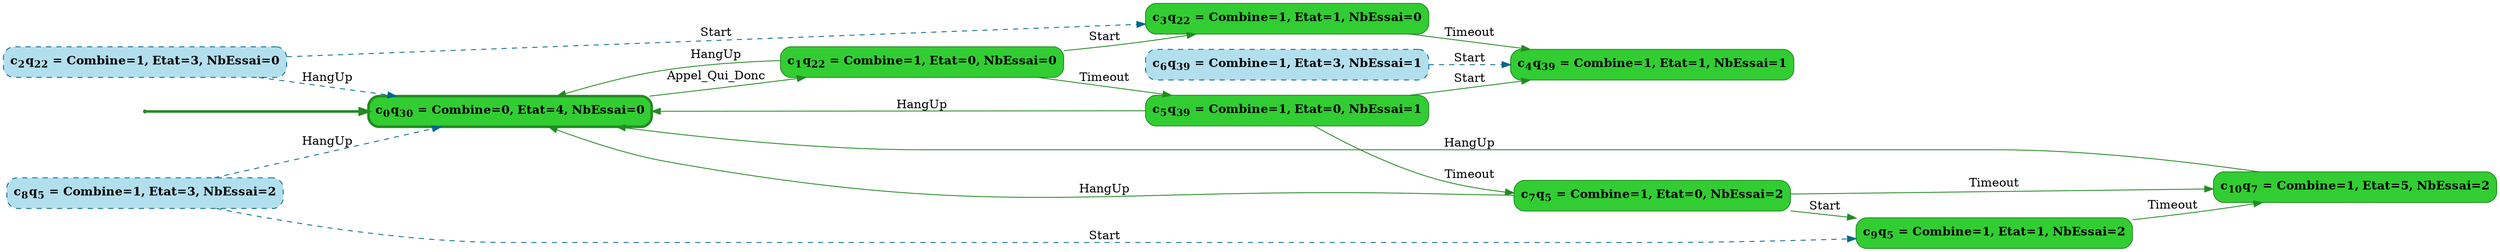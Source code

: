 digraph g {

	rankdir="LR"

	__invisible__[shape="point", color="forestgreen"]
	c0q30[label=<<b>c<sub>0</sub>q<sub>30</sub> = Combine=0, Etat=4, NbEssai=0</b>>, shape="box", style="rounded, filled", fillcolor="limegreen", color="forestgreen", penwidth=3] // Initial
	c1q22[label=<<b>c<sub>1</sub>q<sub>22</sub> = Combine=1, Etat=0, NbEssai=0</b>>, shape="box", style="rounded, filled", fillcolor="limegreen", color="forestgreen"]
	c3q22[label=<<b>c<sub>3</sub>q<sub>22</sub> = Combine=1, Etat=1, NbEssai=0</b>>, shape="box", style="rounded, filled", fillcolor="limegreen", color="forestgreen"]
	c4q39[label=<<b>c<sub>4</sub>q<sub>39</sub> = Combine=1, Etat=1, NbEssai=1</b>>, shape="box", style="rounded, filled", fillcolor="limegreen", color="forestgreen"]
	c5q39[label=<<b>c<sub>5</sub>q<sub>39</sub> = Combine=1, Etat=0, NbEssai=1</b>>, shape="box", style="rounded, filled", fillcolor="limegreen", color="forestgreen"]
	c7q5[label=<<b>c<sub>7</sub>q<sub>5</sub> = Combine=1, Etat=0, NbEssai=2</b>>, shape="box", style="rounded, filled", fillcolor="limegreen", color="forestgreen"]
	c9q5[label=<<b>c<sub>9</sub>q<sub>5</sub> = Combine=1, Etat=1, NbEssai=2</b>>, shape="box", style="rounded, filled", fillcolor="limegreen", color="forestgreen"]
	c10q7[label=<<b>c<sub>10</sub>q<sub>7</sub> = Combine=1, Etat=5, NbEssai=2</b>>, shape="box", style="rounded, filled", fillcolor="limegreen", color="forestgreen"]
	c2q22[label=<<b>c<sub>2</sub>q<sub>22</sub> = Combine=1, Etat=3, NbEssai=0</b>>, shape="box", style="rounded, filled, dashed", fillcolor="lightblue2", color="deepskyblue4"]
	c6q39[label=<<b>c<sub>6</sub>q<sub>39</sub> = Combine=1, Etat=3, NbEssai=1</b>>, shape="box", style="rounded, filled, dashed", fillcolor="lightblue2", color="deepskyblue4"]
	c8q5[label=<<b>c<sub>8</sub>q<sub>5</sub> = Combine=1, Etat=3, NbEssai=2</b>>, shape="box", style="rounded, filled, dashed", fillcolor="lightblue2", color="deepskyblue4"]

	__invisible__ -> c0q30[penwidth=3, color="forestgreen"]
	c0q30 -> c1q22[label=<Appel_Qui_Donc>, color="forestgreen"]
	c1q22 -> c0q30[label=<HangUp>, color="forestgreen"]
	c1q22 -> c3q22[label=<Start>, color="forestgreen"]
	c3q22 -> c4q39[label=<Timeout>, color="forestgreen"]
	c1q22 -> c5q39[label=<Timeout>, color="forestgreen"]
	c5q39 -> c0q30[label=<HangUp>, color="forestgreen"]
	c5q39 -> c4q39[label=<Start>, color="forestgreen"]
	c5q39 -> c7q5[label=<Timeout>, color="forestgreen"]
	c7q5 -> c0q30[label=<HangUp>, color="forestgreen"]
	c7q5 -> c9q5[label=<Start>, color="forestgreen"]
	c9q5 -> c10q7[label=<Timeout>, color="forestgreen"]
	c10q7 -> c0q30[label=<HangUp>, color="forestgreen"]
	c7q5 -> c10q7[label=<Timeout>, color="forestgreen"]
	c2q22 -> c0q30[label=<HangUp>, color="deepskyblue4", style="dashed"]
	c2q22 -> c3q22[label=<Start>, color="deepskyblue4", style="dashed"]
	c6q39 -> c4q39[label=<Start>, color="deepskyblue4", style="dashed"]
	c8q5 -> c0q30[label=<HangUp>, color="deepskyblue4", style="dashed"]
	c8q5 -> c9q5[label=<Start>, color="deepskyblue4", style="dashed"]

}
